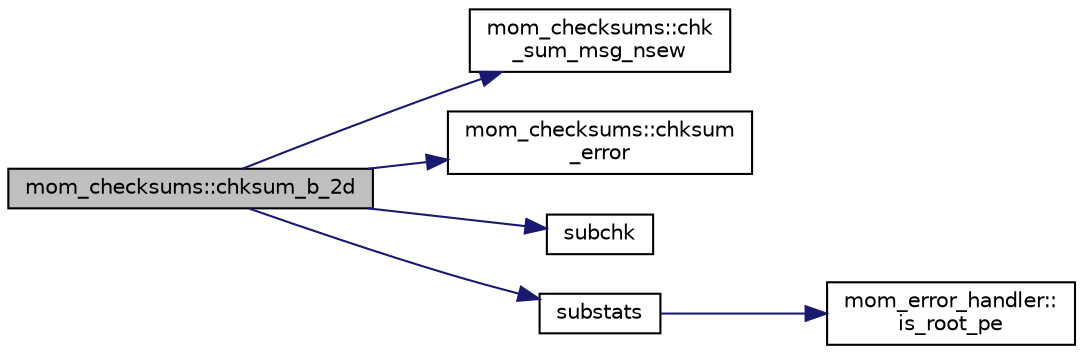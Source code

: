 digraph "mom_checksums::chksum_b_2d"
{
 // INTERACTIVE_SVG=YES
  edge [fontname="Helvetica",fontsize="10",labelfontname="Helvetica",labelfontsize="10"];
  node [fontname="Helvetica",fontsize="10",shape=record];
  rankdir="LR";
  Node42 [label="mom_checksums::chksum_b_2d",height=0.2,width=0.4,color="black", fillcolor="grey75", style="filled", fontcolor="black"];
  Node42 -> Node43 [color="midnightblue",fontsize="10",style="solid",fontname="Helvetica"];
  Node43 [label="mom_checksums::chk\l_sum_msg_nsew",height=0.2,width=0.4,color="black", fillcolor="white", style="filled",URL="$namespacemom__checksums.html#a1e347f41f6888fd746c4ec1cd5578439"];
  Node42 -> Node44 [color="midnightblue",fontsize="10",style="solid",fontname="Helvetica"];
  Node44 [label="mom_checksums::chksum\l_error",height=0.2,width=0.4,color="black", fillcolor="white", style="filled",URL="$namespacemom__checksums.html#a6400a8423305b77e4aed5d1cb4c24520"];
  Node42 -> Node45 [color="midnightblue",fontsize="10",style="solid",fontname="Helvetica"];
  Node45 [label="subchk",height=0.2,width=0.4,color="black", fillcolor="white", style="filled",URL="$MOM__checksums_8F90.html#a11889addbbd6d0919cf61aa07fd30ae8"];
  Node42 -> Node46 [color="midnightblue",fontsize="10",style="solid",fontname="Helvetica"];
  Node46 [label="substats",height=0.2,width=0.4,color="black", fillcolor="white", style="filled",URL="$MOM__checksums_8F90.html#aa1b37a18ca6028d099f6e8444c734697"];
  Node46 -> Node47 [color="midnightblue",fontsize="10",style="solid",fontname="Helvetica"];
  Node47 [label="mom_error_handler::\lis_root_pe",height=0.2,width=0.4,color="black", fillcolor="white", style="filled",URL="$namespacemom__error__handler.html#ad5f00a53059c72fe2332d1436c80ca71"];
}
